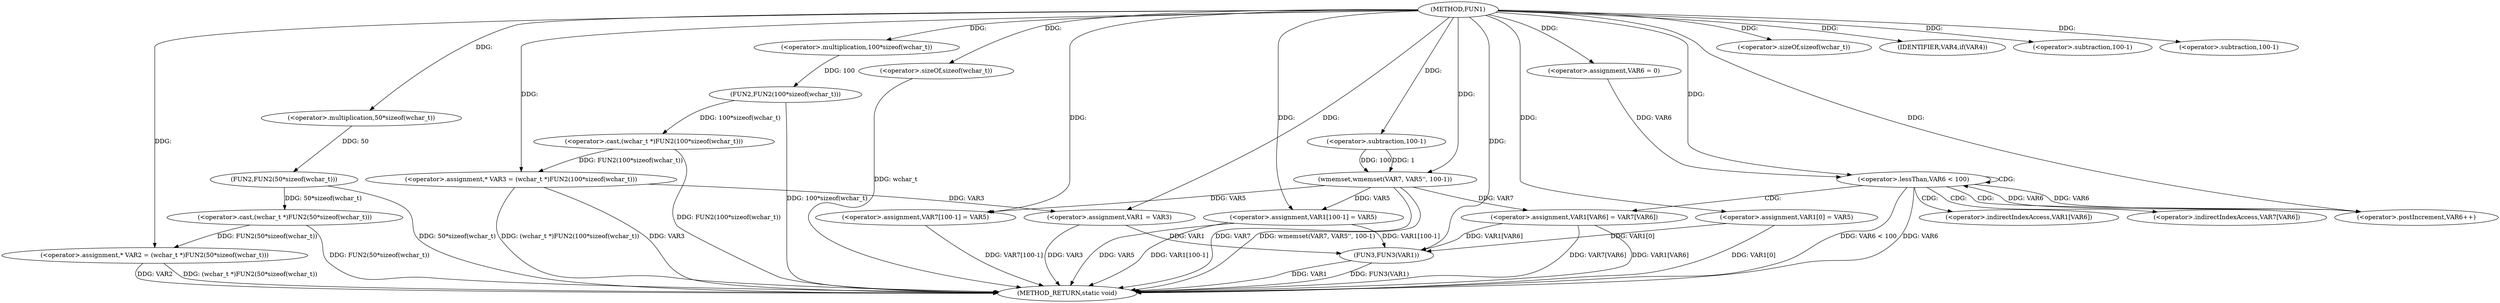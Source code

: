 digraph FUN1 {  
"1000100" [label = "(METHOD,FUN1)" ]
"1000176" [label = "(METHOD_RETURN,static void)" ]
"1000104" [label = "(<operator>.assignment,* VAR2 = (wchar_t *)FUN2(50*sizeof(wchar_t)))" ]
"1000106" [label = "(<operator>.cast,(wchar_t *)FUN2(50*sizeof(wchar_t)))" ]
"1000108" [label = "(FUN2,FUN2(50*sizeof(wchar_t)))" ]
"1000109" [label = "(<operator>.multiplication,50*sizeof(wchar_t))" ]
"1000111" [label = "(<operator>.sizeOf,sizeof(wchar_t))" ]
"1000114" [label = "(<operator>.assignment,* VAR3 = (wchar_t *)FUN2(100*sizeof(wchar_t)))" ]
"1000116" [label = "(<operator>.cast,(wchar_t *)FUN2(100*sizeof(wchar_t)))" ]
"1000118" [label = "(FUN2,FUN2(100*sizeof(wchar_t)))" ]
"1000119" [label = "(<operator>.multiplication,100*sizeof(wchar_t))" ]
"1000121" [label = "(<operator>.sizeOf,sizeof(wchar_t))" ]
"1000124" [label = "(IDENTIFIER,VAR4,if(VAR4))" ]
"1000126" [label = "(<operator>.assignment,VAR1 = VAR3)" ]
"1000129" [label = "(<operator>.assignment,VAR1[0] = VAR5)" ]
"1000137" [label = "(wmemset,wmemset(VAR7, VAR5'', 100-1))" ]
"1000140" [label = "(<operator>.subtraction,100-1)" ]
"1000143" [label = "(<operator>.assignment,VAR7[100-1] = VAR5)" ]
"1000146" [label = "(<operator>.subtraction,100-1)" ]
"1000151" [label = "(<operator>.assignment,VAR6 = 0)" ]
"1000154" [label = "(<operator>.lessThan,VAR6 < 100)" ]
"1000157" [label = "(<operator>.postIncrement,VAR6++)" ]
"1000160" [label = "(<operator>.assignment,VAR1[VAR6] = VAR7[VAR6])" ]
"1000167" [label = "(<operator>.assignment,VAR1[100-1] = VAR5)" ]
"1000170" [label = "(<operator>.subtraction,100-1)" ]
"1000174" [label = "(FUN3,FUN3(VAR1))" ]
"1000161" [label = "(<operator>.indirectIndexAccess,VAR1[VAR6])" ]
"1000164" [label = "(<operator>.indirectIndexAccess,VAR7[VAR6])" ]
  "1000106" -> "1000176"  [ label = "DDG: FUN2(50*sizeof(wchar_t))"] 
  "1000104" -> "1000176"  [ label = "DDG: VAR2"] 
  "1000116" -> "1000176"  [ label = "DDG: FUN2(100*sizeof(wchar_t))"] 
  "1000154" -> "1000176"  [ label = "DDG: VAR6 < 100"] 
  "1000167" -> "1000176"  [ label = "DDG: VAR5"] 
  "1000118" -> "1000176"  [ label = "DDG: 100*sizeof(wchar_t)"] 
  "1000167" -> "1000176"  [ label = "DDG: VAR1[100-1]"] 
  "1000129" -> "1000176"  [ label = "DDG: VAR1[0]"] 
  "1000160" -> "1000176"  [ label = "DDG: VAR7[VAR6]"] 
  "1000154" -> "1000176"  [ label = "DDG: VAR6"] 
  "1000143" -> "1000176"  [ label = "DDG: VAR7[100-1]"] 
  "1000114" -> "1000176"  [ label = "DDG: VAR3"] 
  "1000121" -> "1000176"  [ label = "DDG: wchar_t"] 
  "1000126" -> "1000176"  [ label = "DDG: VAR3"] 
  "1000137" -> "1000176"  [ label = "DDG: VAR7"] 
  "1000160" -> "1000176"  [ label = "DDG: VAR1[VAR6]"] 
  "1000114" -> "1000176"  [ label = "DDG: (wchar_t *)FUN2(100*sizeof(wchar_t))"] 
  "1000174" -> "1000176"  [ label = "DDG: FUN3(VAR1)"] 
  "1000137" -> "1000176"  [ label = "DDG: wmemset(VAR7, VAR5'', 100-1)"] 
  "1000104" -> "1000176"  [ label = "DDG: (wchar_t *)FUN2(50*sizeof(wchar_t))"] 
  "1000174" -> "1000176"  [ label = "DDG: VAR1"] 
  "1000108" -> "1000176"  [ label = "DDG: 50*sizeof(wchar_t)"] 
  "1000106" -> "1000104"  [ label = "DDG: FUN2(50*sizeof(wchar_t))"] 
  "1000100" -> "1000104"  [ label = "DDG: "] 
  "1000108" -> "1000106"  [ label = "DDG: 50*sizeof(wchar_t)"] 
  "1000109" -> "1000108"  [ label = "DDG: 50"] 
  "1000100" -> "1000109"  [ label = "DDG: "] 
  "1000100" -> "1000111"  [ label = "DDG: "] 
  "1000116" -> "1000114"  [ label = "DDG: FUN2(100*sizeof(wchar_t))"] 
  "1000100" -> "1000114"  [ label = "DDG: "] 
  "1000118" -> "1000116"  [ label = "DDG: 100*sizeof(wchar_t)"] 
  "1000119" -> "1000118"  [ label = "DDG: 100"] 
  "1000100" -> "1000119"  [ label = "DDG: "] 
  "1000100" -> "1000121"  [ label = "DDG: "] 
  "1000100" -> "1000124"  [ label = "DDG: "] 
  "1000114" -> "1000126"  [ label = "DDG: VAR3"] 
  "1000100" -> "1000126"  [ label = "DDG: "] 
  "1000100" -> "1000129"  [ label = "DDG: "] 
  "1000100" -> "1000137"  [ label = "DDG: "] 
  "1000140" -> "1000137"  [ label = "DDG: 100"] 
  "1000140" -> "1000137"  [ label = "DDG: 1"] 
  "1000100" -> "1000140"  [ label = "DDG: "] 
  "1000137" -> "1000143"  [ label = "DDG: VAR5"] 
  "1000100" -> "1000143"  [ label = "DDG: "] 
  "1000100" -> "1000146"  [ label = "DDG: "] 
  "1000100" -> "1000151"  [ label = "DDG: "] 
  "1000151" -> "1000154"  [ label = "DDG: VAR6"] 
  "1000157" -> "1000154"  [ label = "DDG: VAR6"] 
  "1000100" -> "1000154"  [ label = "DDG: "] 
  "1000154" -> "1000157"  [ label = "DDG: VAR6"] 
  "1000100" -> "1000157"  [ label = "DDG: "] 
  "1000137" -> "1000160"  [ label = "DDG: VAR7"] 
  "1000100" -> "1000167"  [ label = "DDG: "] 
  "1000137" -> "1000167"  [ label = "DDG: VAR5"] 
  "1000100" -> "1000170"  [ label = "DDG: "] 
  "1000126" -> "1000174"  [ label = "DDG: VAR1"] 
  "1000160" -> "1000174"  [ label = "DDG: VAR1[VAR6]"] 
  "1000167" -> "1000174"  [ label = "DDG: VAR1[100-1]"] 
  "1000129" -> "1000174"  [ label = "DDG: VAR1[0]"] 
  "1000100" -> "1000174"  [ label = "DDG: "] 
  "1000154" -> "1000154"  [ label = "CDG: "] 
  "1000154" -> "1000161"  [ label = "CDG: "] 
  "1000154" -> "1000160"  [ label = "CDG: "] 
  "1000154" -> "1000164"  [ label = "CDG: "] 
  "1000154" -> "1000157"  [ label = "CDG: "] 
}
